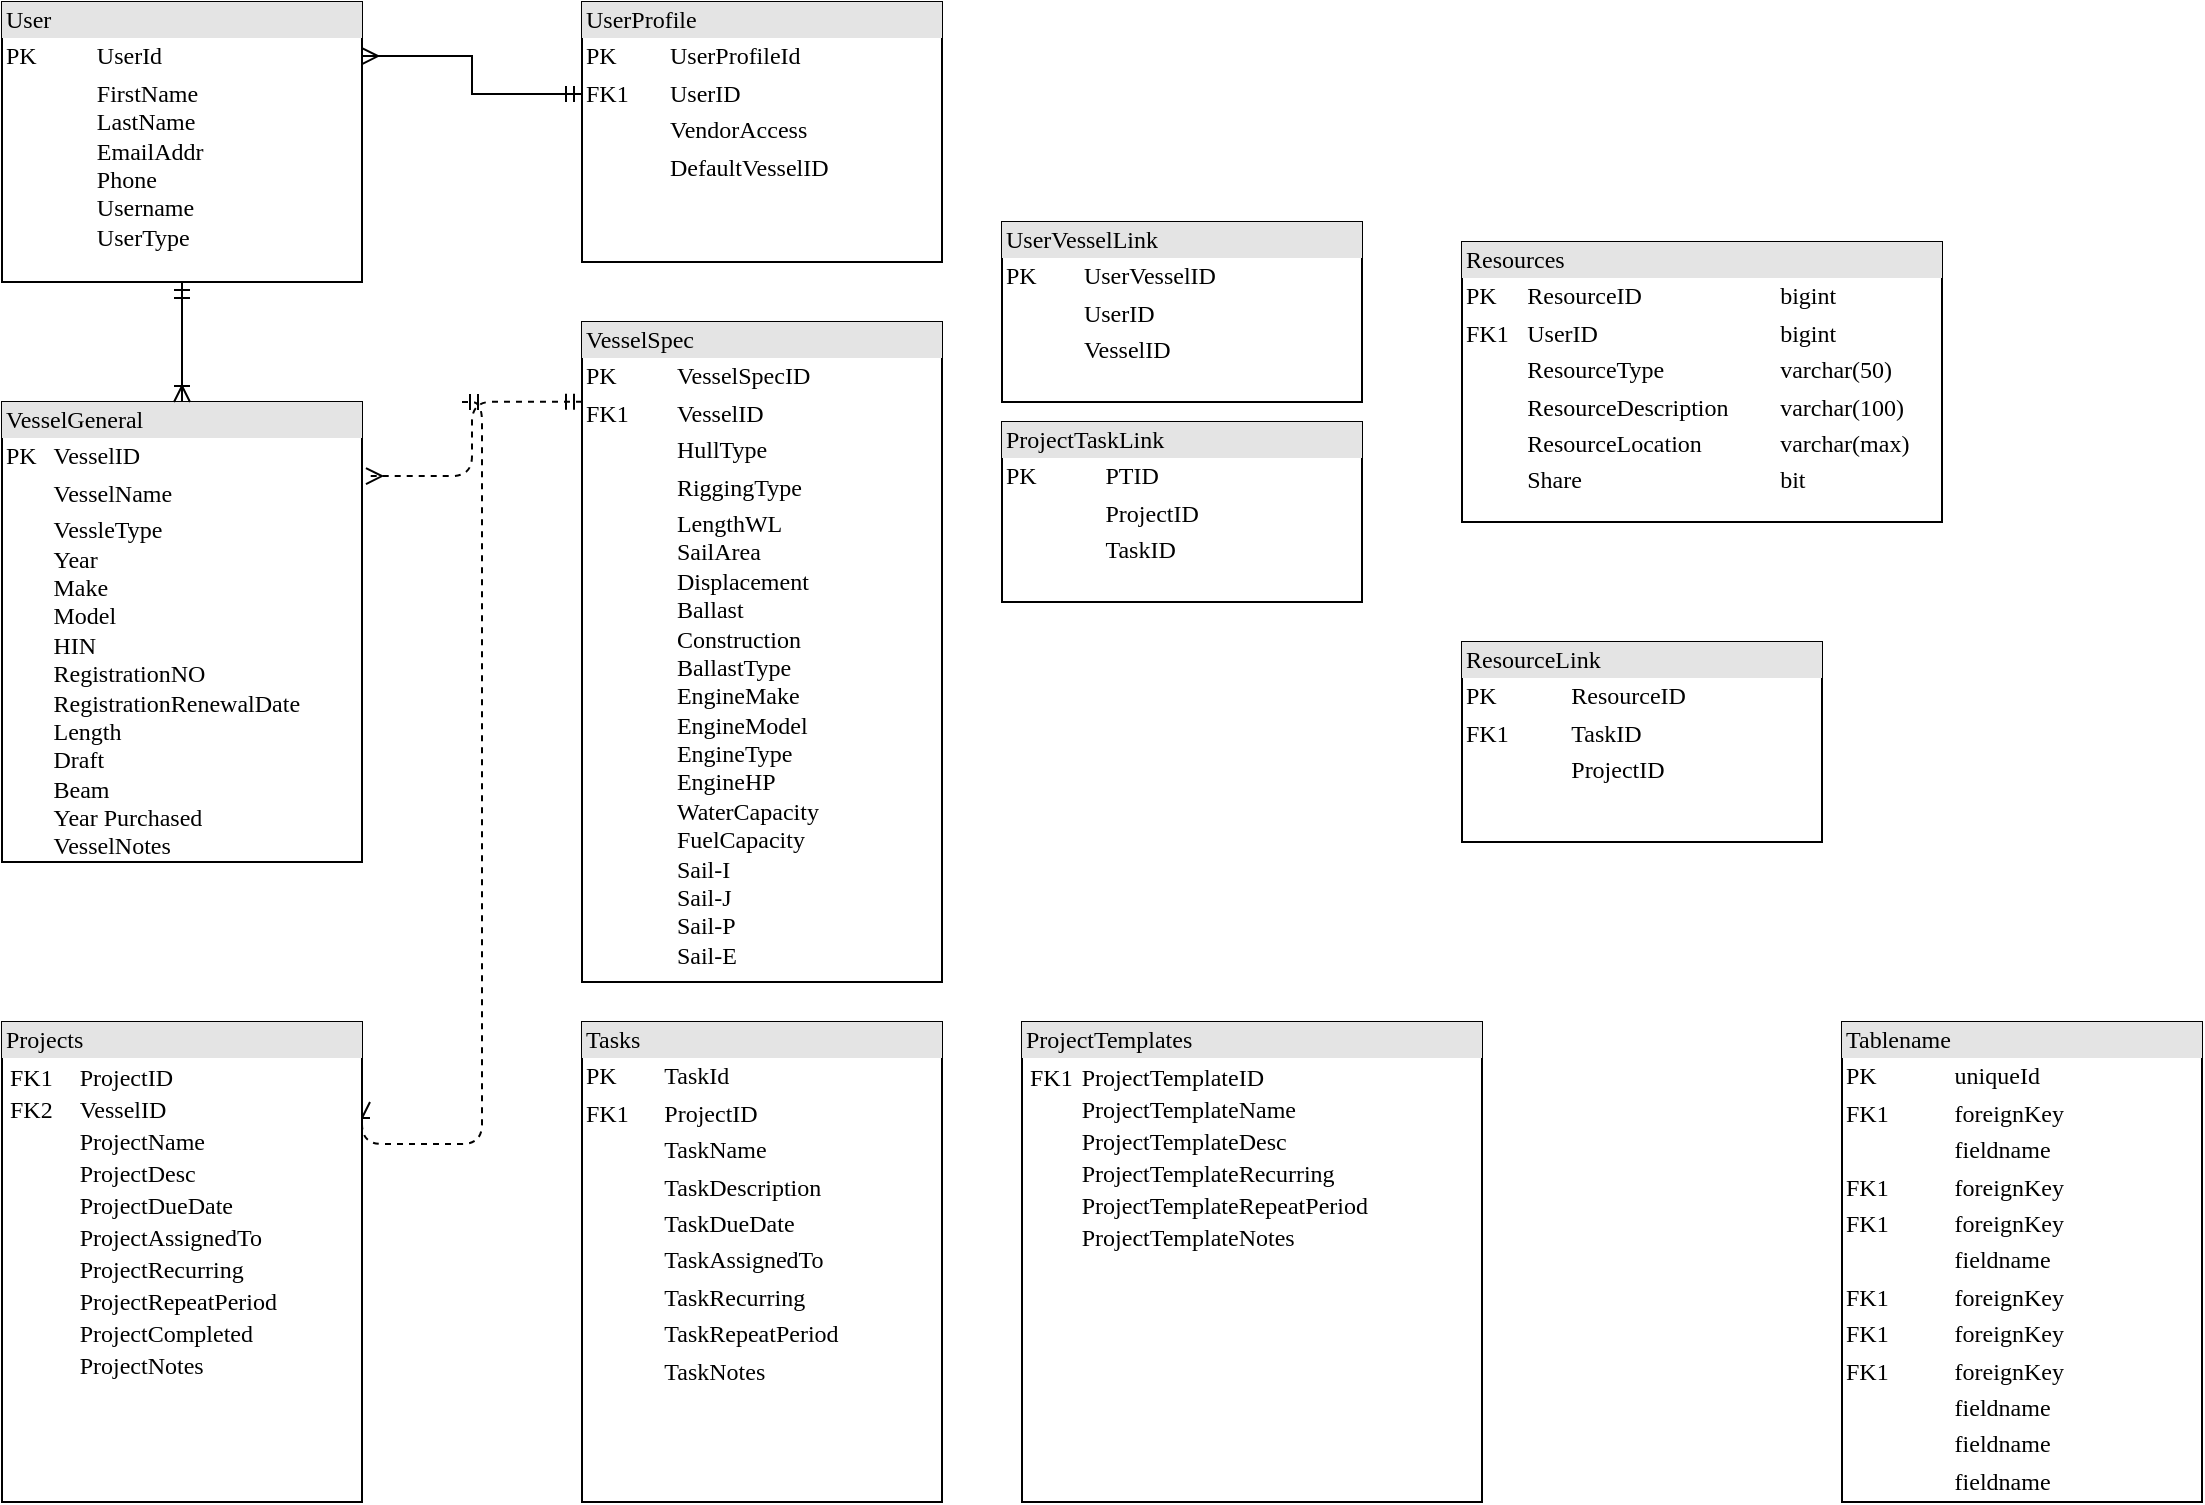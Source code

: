 <mxfile version="13.8.0" type="github">
  <diagram name="Page-1" id="2ca16b54-16f6-2749-3443-fa8db7711227">
    <mxGraphModel dx="1422" dy="800" grid="1" gridSize="10" guides="1" tooltips="1" connect="1" arrows="1" fold="1" page="1" pageScale="1" pageWidth="1100" pageHeight="850" background="#ffffff" math="0" shadow="0">
      <root>
        <mxCell id="0" />
        <mxCell id="1" parent="0" />
        <mxCell id="2ed32ef02a7f4228-1" value="&lt;div style=&quot;box-sizing: border-box ; width: 100% ; background: #e4e4e4 ; padding: 2px&quot;&gt;User&lt;/div&gt;&lt;table style=&quot;width: 100% ; font-size: 1em&quot; cellpadding=&quot;2&quot; cellspacing=&quot;0&quot;&gt;&lt;tbody&gt;&lt;tr&gt;&lt;td&gt;PK&lt;/td&gt;&lt;td&gt;UserId&lt;/td&gt;&lt;/tr&gt;&lt;tr&gt;&lt;td&gt;&lt;br&gt;&lt;/td&gt;&lt;td&gt;FirstName&lt;br&gt;LastName&lt;br&gt;EmailAddr&lt;br&gt;Phone&lt;br&gt;Username&lt;br&gt;UserType&lt;/td&gt;&lt;/tr&gt;&lt;tr&gt;&lt;td&gt;&lt;/td&gt;&lt;td&gt;&lt;br&gt;&lt;/td&gt;&lt;/tr&gt;&lt;/tbody&gt;&lt;/table&gt;" style="verticalAlign=top;align=left;overflow=fill;html=1;rounded=0;shadow=0;comic=0;labelBackgroundColor=none;strokeWidth=1;fontFamily=Verdana;fontSize=12" parent="1" vertex="1">
          <mxGeometry x="110" y="50" width="180" height="140" as="geometry" />
        </mxCell>
        <mxCell id="2ed32ef02a7f4228-19" style="edgeStyle=orthogonalEdgeStyle;html=1;dashed=1;labelBackgroundColor=none;startArrow=ERmandOne;endArrow=ERoneToMany;fontFamily=Verdana;fontSize=12;align=left;entryX=1;entryY=0.25;entryDx=0;entryDy=0;" parent="1" edge="1">
          <mxGeometry relative="1" as="geometry">
            <Array as="points">
              <mxPoint x="350" y="250" />
              <mxPoint x="350" y="621" />
              <mxPoint x="290" y="621" />
            </Array>
            <mxPoint x="340" y="250" as="sourcePoint" />
            <mxPoint x="290" y="600" as="targetPoint" />
          </mxGeometry>
        </mxCell>
        <mxCell id="2ed32ef02a7f4228-22" style="edgeStyle=orthogonalEdgeStyle;html=1;dashed=1;labelBackgroundColor=none;startArrow=ERmandOne;endArrow=ERmany;fontFamily=Verdana;fontSize=12;align=left;entryX=1.011;entryY=0.161;entryDx=0;entryDy=0;entryPerimeter=0;exitX=0;exitY=0.121;exitDx=0;exitDy=0;exitPerimeter=0;startFill=0;endFill=0;" parent="1" source="2ed32ef02a7f4228-8" target="2ed32ef02a7f4228-5" edge="1">
          <mxGeometry relative="1" as="geometry">
            <mxPoint x="290" y="585" as="targetPoint" />
            <Array as="points" />
          </mxGeometry>
        </mxCell>
        <mxCell id="2ed32ef02a7f4228-5" value="&lt;div style=&quot;box-sizing: border-box ; width: 100% ; background: #e4e4e4 ; padding: 2px&quot;&gt;VesselGeneral&lt;/div&gt;&lt;table style=&quot;width: 100% ; font-size: 1em&quot; cellpadding=&quot;2&quot; cellspacing=&quot;0&quot;&gt;&lt;tbody&gt;&lt;tr&gt;&lt;td&gt;PK&lt;/td&gt;&lt;td&gt;VesselID&lt;/td&gt;&lt;/tr&gt;&lt;tr&gt;&lt;td&gt;&lt;br&gt;&lt;/td&gt;&lt;td&gt;VesselName&lt;/td&gt;&lt;/tr&gt;&lt;tr&gt;&lt;td&gt;&lt;/td&gt;&lt;td&gt;VessleType&lt;br&gt;Year&lt;br&gt;Make&lt;br&gt;Model&lt;br&gt;HIN&lt;br&gt;RegistrationNO&lt;br&gt;RegistrationRenewalDate&lt;br&gt;Length&lt;br&gt;Draft&lt;br&gt;Beam&lt;br&gt;Year Purchased&lt;br&gt;VesselNotes&lt;br&gt;&lt;br&gt;&lt;br&gt;&lt;br&gt;&lt;/td&gt;&lt;/tr&gt;&lt;/tbody&gt;&lt;/table&gt;" style="verticalAlign=top;align=left;overflow=fill;html=1;rounded=0;shadow=0;comic=0;labelBackgroundColor=none;strokeWidth=1;fontFamily=Verdana;fontSize=12" parent="1" vertex="1">
          <mxGeometry x="110" y="250" width="180" height="230" as="geometry" />
        </mxCell>
        <mxCell id="2ed32ef02a7f4228-8" value="&lt;div style=&quot;box-sizing: border-box ; width: 100% ; background: #e4e4e4 ; padding: 2px&quot;&gt;VesselSpec&lt;/div&gt;&lt;table style=&quot;width: 100% ; font-size: 1em&quot; cellpadding=&quot;2&quot; cellspacing=&quot;0&quot;&gt;&lt;tbody&gt;&lt;tr&gt;&lt;td&gt;PK&lt;/td&gt;&lt;td&gt;VesselSpecID&lt;/td&gt;&lt;/tr&gt;&lt;tr&gt;&lt;td&gt;FK1&lt;/td&gt;&lt;td&gt;VesselID&lt;/td&gt;&lt;/tr&gt;&lt;tr&gt;&lt;td&gt;&lt;/td&gt;&lt;td&gt;HullType&lt;/td&gt;&lt;/tr&gt;&lt;tr&gt;&lt;td&gt;&lt;br&gt;&lt;/td&gt;&lt;td&gt;RiggingType&lt;/td&gt;&lt;/tr&gt;&lt;tr&gt;&lt;td&gt;&lt;/td&gt;&lt;td&gt;LengthWL&lt;br&gt;SailArea&lt;br&gt;Displacement&lt;br&gt;Ballast&lt;br&gt;Construction&lt;br&gt;BallastType&lt;br&gt;EngineMake&lt;br&gt;EngineModel&lt;br&gt;EngineType&lt;br&gt;EngineHP&lt;br&gt;WaterCapacity&lt;br&gt;FuelCapacity&lt;br&gt;Sail-I&lt;br&gt;Sail-J&lt;br&gt;Sail-P&lt;br&gt;Sail-E&lt;/td&gt;&lt;/tr&gt;&lt;/tbody&gt;&lt;/table&gt;" style="verticalAlign=top;align=left;overflow=fill;html=1;rounded=0;shadow=0;comic=0;labelBackgroundColor=none;strokeWidth=1;fontFamily=Verdana;fontSize=12" parent="1" vertex="1">
          <mxGeometry x="400" y="210" width="180" height="330" as="geometry" />
        </mxCell>
        <mxCell id="2ed32ef02a7f4228-9" value="&lt;div style=&quot;box-sizing: border-box ; width: 100% ; background: #e4e4e4 ; padding: 2px&quot;&gt;UserVesselLink&lt;/div&gt;&lt;table style=&quot;width: 100% ; font-size: 1em&quot; cellpadding=&quot;2&quot; cellspacing=&quot;0&quot;&gt;&lt;tbody&gt;&lt;tr&gt;&lt;td&gt;PK&lt;/td&gt;&lt;td&gt;UserVesselID&lt;/td&gt;&lt;/tr&gt;&lt;tr&gt;&lt;td&gt;&lt;/td&gt;&lt;td&gt;UserID&lt;/td&gt;&lt;/tr&gt;&lt;tr&gt;&lt;td&gt;&lt;/td&gt;&lt;td&gt;VesselID&lt;/td&gt;&lt;/tr&gt;&lt;/tbody&gt;&lt;/table&gt;" style="verticalAlign=top;align=left;overflow=fill;html=1;rounded=0;shadow=0;comic=0;labelBackgroundColor=none;strokeWidth=1;fontFamily=Verdana;fontSize=12" parent="1" vertex="1">
          <mxGeometry x="610" y="160" width="180" height="90" as="geometry" />
        </mxCell>
        <mxCell id="2ed32ef02a7f4228-10" value="&lt;div style=&quot;box-sizing: border-box ; width: 100% ; background: #e4e4e4 ; padding: 2px&quot;&gt;Tablename&lt;/div&gt;&lt;table style=&quot;width: 100% ; font-size: 1em&quot; cellpadding=&quot;2&quot; cellspacing=&quot;0&quot;&gt;&lt;tbody&gt;&lt;tr&gt;&lt;td&gt;PK&lt;/td&gt;&lt;td&gt;uniqueId&lt;/td&gt;&lt;/tr&gt;&lt;tr&gt;&lt;td&gt;FK1&lt;/td&gt;&lt;td&gt;foreignKey&lt;/td&gt;&lt;/tr&gt;&lt;tr&gt;&lt;td&gt;&lt;/td&gt;&lt;td&gt;fieldname&lt;/td&gt;&lt;/tr&gt;&lt;tr&gt;&lt;td&gt;FK1&lt;br&gt;&lt;/td&gt;&lt;td&gt;foreignKey&lt;br&gt;&lt;/td&gt;&lt;/tr&gt;&lt;tr&gt;&lt;td&gt;FK1&lt;br&gt;&lt;/td&gt;&lt;td&gt;foreignKey&lt;br&gt;&lt;/td&gt;&lt;/tr&gt;&lt;tr&gt;&lt;td&gt;&lt;br&gt;&lt;/td&gt;&lt;td&gt;fieldname&lt;br&gt;&lt;/td&gt;&lt;/tr&gt;&lt;tr&gt;&lt;td&gt;FK1&lt;br&gt;&lt;/td&gt;&lt;td&gt;foreignKey&lt;br&gt;&lt;/td&gt;&lt;/tr&gt;&lt;tr&gt;&lt;td&gt;FK1&lt;br&gt;&lt;/td&gt;&lt;td&gt;foreignKey&lt;br&gt;&lt;/td&gt;&lt;/tr&gt;&lt;tr&gt;&lt;td&gt;FK1&lt;br&gt;&lt;/td&gt;&lt;td&gt;foreignKey&lt;br&gt;&lt;/td&gt;&lt;/tr&gt;&lt;tr&gt;&lt;td&gt;&lt;br&gt;&lt;/td&gt;&lt;td&gt;fieldname&lt;br&gt;&lt;/td&gt;&lt;/tr&gt;&lt;tr&gt;&lt;td&gt;&lt;br&gt;&lt;/td&gt;&lt;td&gt;fieldname&lt;br&gt;&lt;/td&gt;&lt;/tr&gt;&lt;tr&gt;&lt;td&gt;&lt;br&gt;&lt;/td&gt;&lt;td&gt;fieldname&lt;br&gt;&lt;/td&gt;&lt;/tr&gt;&lt;/tbody&gt;&lt;/table&gt;" style="verticalAlign=top;align=left;overflow=fill;html=1;rounded=0;shadow=0;comic=0;labelBackgroundColor=none;strokeWidth=1;fontFamily=Verdana;fontSize=12" parent="1" vertex="1">
          <mxGeometry x="1030" y="560" width="180" height="240" as="geometry" />
        </mxCell>
        <mxCell id="2ed32ef02a7f4228-11" value="&lt;div style=&quot;box-sizing: border-box ; width: 100% ; background: #e4e4e4 ; padding: 2px&quot;&gt;ProjectTaskLink&lt;/div&gt;&lt;table style=&quot;width: 100% ; font-size: 1em&quot; cellpadding=&quot;2&quot; cellspacing=&quot;0&quot;&gt;&lt;tbody&gt;&lt;tr&gt;&lt;td&gt;PK&lt;/td&gt;&lt;td&gt;PTID&lt;/td&gt;&lt;/tr&gt;&lt;tr&gt;&lt;td&gt;&lt;br&gt;&lt;/td&gt;&lt;td&gt;ProjectID&lt;/td&gt;&lt;/tr&gt;&lt;tr&gt;&lt;td&gt;&lt;/td&gt;&lt;td&gt;TaskID&lt;/td&gt;&lt;/tr&gt;&lt;/tbody&gt;&lt;/table&gt;" style="verticalAlign=top;align=left;overflow=fill;html=1;rounded=0;shadow=0;comic=0;labelBackgroundColor=none;strokeWidth=1;fontFamily=Verdana;fontSize=12" parent="1" vertex="1">
          <mxGeometry x="610" y="260" width="180" height="90" as="geometry" />
        </mxCell>
        <mxCell id="2ed32ef02a7f4228-13" value="" style="edgeStyle=orthogonalEdgeStyle;html=1;endArrow=ERoneToMany;startArrow=ERmandOne;labelBackgroundColor=none;fontFamily=Verdana;fontSize=12;align=left;exitX=0.5;exitY=1;entryX=0.5;entryY=0;" parent="1" source="2ed32ef02a7f4228-1" target="2ed32ef02a7f4228-5" edge="1">
          <mxGeometry width="100" height="100" relative="1" as="geometry">
            <mxPoint x="350" y="370" as="sourcePoint" />
            <mxPoint x="450" y="270" as="targetPoint" />
          </mxGeometry>
        </mxCell>
        <mxCell id="KJobEhFZfpMi85MwYcCg-4" style="edgeStyle=orthogonalEdgeStyle;rounded=0;orthogonalLoop=1;jettySize=auto;html=1;entryX=1;entryY=0.193;entryDx=0;entryDy=0;entryPerimeter=0;exitX=0;exitY=0.354;exitDx=0;exitDy=0;exitPerimeter=0;endArrow=ERmany;endFill=0;startArrow=ERmandOne;startFill=0;" edge="1" parent="1" source="KJobEhFZfpMi85MwYcCg-2" target="2ed32ef02a7f4228-1">
          <mxGeometry relative="1" as="geometry" />
        </mxCell>
        <mxCell id="KJobEhFZfpMi85MwYcCg-2" value="&lt;div style=&quot;box-sizing: border-box ; width: 100% ; background: #e4e4e4 ; padding: 2px&quot;&gt;UserProfile&lt;/div&gt;&lt;table style=&quot;width: 100% ; font-size: 1em&quot; cellpadding=&quot;2&quot; cellspacing=&quot;0&quot;&gt;&lt;tbody&gt;&lt;tr&gt;&lt;td&gt;PK&lt;/td&gt;&lt;td&gt;UserProfileId&lt;/td&gt;&lt;/tr&gt;&lt;tr&gt;&lt;td&gt;FK1&lt;/td&gt;&lt;td&gt;UserID&lt;/td&gt;&lt;/tr&gt;&lt;tr&gt;&lt;td&gt;&lt;/td&gt;&lt;td&gt;VendorAccess&lt;/td&gt;&lt;/tr&gt;&lt;tr&gt;&lt;td&gt;&lt;br&gt;&lt;/td&gt;&lt;td&gt;DefaultVesselID&lt;/td&gt;&lt;/tr&gt;&lt;tr&gt;&lt;td&gt;&lt;br&gt;&lt;/td&gt;&lt;td&gt;&lt;br&gt;&lt;/td&gt;&lt;/tr&gt;&lt;/tbody&gt;&lt;/table&gt;" style="verticalAlign=top;align=left;overflow=fill;html=1;rounded=0;shadow=0;comic=0;labelBackgroundColor=none;strokeWidth=1;fontFamily=Verdana;fontSize=12" vertex="1" parent="1">
          <mxGeometry x="400" y="50" width="180" height="130" as="geometry" />
        </mxCell>
        <mxCell id="KJobEhFZfpMi85MwYcCg-8" value="&lt;div style=&quot;box-sizing: border-box ; width: 100% ; background: #e4e4e4 ; padding: 2px&quot;&gt;Projects&lt;/div&gt;&lt;table style=&quot;width: 100% ; font-size: 1em&quot; cellpadding=&quot;2&quot; cellspacing=&quot;0&quot;&gt;&lt;tbody&gt;&lt;tr&gt;&lt;td&gt;&lt;table cellpadding=&quot;2&quot; cellspacing=&quot;0&quot; style=&quot;font-size: 1em ; width: 176px&quot;&gt;&lt;tbody style=&quot;line-height: 12px&quot;&gt;&lt;tr&gt;&lt;td&gt;FK1&lt;/td&gt;&lt;td&gt;&lt;span style=&quot;background-color: rgb(255 , 255 , 255)&quot;&gt;ProjectID&lt;/span&gt;&lt;/td&gt;&lt;/tr&gt;&lt;tr&gt;&lt;td&gt;FK2&lt;/td&gt;&lt;td&gt;&lt;span style=&quot;background-color: rgb(255 , 255 , 255)&quot;&gt;VesselID&lt;/span&gt;&lt;/td&gt;&lt;/tr&gt;&lt;tr&gt;&lt;td&gt;&lt;br&gt;&lt;/td&gt;&lt;td&gt;ProjectName&lt;/td&gt;&lt;/tr&gt;&lt;tr&gt;&lt;td&gt;&lt;br&gt;&lt;/td&gt;&lt;td&gt;ProjectDesc&lt;/td&gt;&lt;/tr&gt;&lt;tr&gt;&lt;td&gt;&lt;br&gt;&lt;/td&gt;&lt;td&gt;ProjectDueDate&lt;/td&gt;&lt;/tr&gt;&lt;tr&gt;&lt;td&gt;&lt;br&gt;&lt;/td&gt;&lt;td&gt;ProjectAssignedTo&lt;/td&gt;&lt;/tr&gt;&lt;tr&gt;&lt;td&gt;&lt;br&gt;&lt;/td&gt;&lt;td&gt;ProjectRecurring&lt;/td&gt;&lt;/tr&gt;&lt;tr&gt;&lt;td&gt;&lt;br&gt;&lt;/td&gt;&lt;td&gt;&lt;span style=&quot;background-color: rgb(255 , 255 , 255)&quot;&gt;ProjectRepeatPeriod&lt;/span&gt;&lt;/td&gt;&lt;/tr&gt;&lt;tr&gt;&lt;td&gt;&lt;br&gt;&lt;/td&gt;&lt;td&gt;ProjectCompleted&lt;/td&gt;&lt;/tr&gt;&lt;tr&gt;&lt;td&gt;&lt;br&gt;&lt;/td&gt;&lt;td&gt;ProjectNotes&lt;/td&gt;&lt;/tr&gt;&lt;/tbody&gt;&lt;/table&gt;&lt;/td&gt;&lt;td&gt;&lt;/td&gt;&lt;/tr&gt;&lt;tr&gt;&lt;td&gt;&lt;br&gt;&lt;/td&gt;&lt;td&gt;fieldname&lt;br&gt;&lt;/td&gt;&lt;/tr&gt;&lt;tr&gt;&lt;td&gt;&lt;br&gt;&lt;/td&gt;&lt;td&gt;fieldname&lt;br&gt;&lt;/td&gt;&lt;/tr&gt;&lt;tr&gt;&lt;td&gt;&lt;br&gt;&lt;/td&gt;&lt;td&gt;fieldname&lt;br&gt;&lt;/td&gt;&lt;/tr&gt;&lt;/tbody&gt;&lt;/table&gt;" style="verticalAlign=top;align=left;overflow=fill;html=1;rounded=0;shadow=0;comic=0;labelBackgroundColor=none;strokeWidth=1;fontFamily=Verdana;fontSize=12" vertex="1" parent="1">
          <mxGeometry x="110" y="560" width="180" height="240" as="geometry" />
        </mxCell>
        <mxCell id="KJobEhFZfpMi85MwYcCg-45" value="&lt;div style=&quot;box-sizing: border-box ; width: 100% ; background: #e4e4e4 ; padding: 2px&quot;&gt;ProjectTemplates&lt;/div&gt;&lt;table style=&quot;width: 100% ; font-size: 1em&quot; cellpadding=&quot;2&quot; cellspacing=&quot;0&quot;&gt;&lt;tbody&gt;&lt;tr&gt;&lt;td&gt;&lt;table cellpadding=&quot;2&quot; cellspacing=&quot;0&quot; style=&quot;font-size: 1em ; width: 176px&quot;&gt;&lt;tbody style=&quot;line-height: 12px&quot;&gt;&lt;tr&gt;&lt;td&gt;FK1&lt;/td&gt;&lt;td&gt;&lt;span style=&quot;background-color: rgb(255 , 255 , 255)&quot;&gt;ProjectTemplateID&lt;/span&gt;&lt;/td&gt;&lt;/tr&gt;&lt;tr&gt;&lt;td&gt;&lt;br&gt;&lt;/td&gt;&lt;td&gt;ProjectTemplateName&lt;/td&gt;&lt;/tr&gt;&lt;tr&gt;&lt;td&gt;&lt;br&gt;&lt;/td&gt;&lt;td&gt;ProjectTemplateDesc&lt;/td&gt;&lt;/tr&gt;&lt;tr&gt;&lt;td&gt;&lt;br&gt;&lt;/td&gt;&lt;td&gt;ProjectTemplateRecurring&lt;/td&gt;&lt;/tr&gt;&lt;tr&gt;&lt;td&gt;&lt;br&gt;&lt;/td&gt;&lt;td&gt;&lt;span style=&quot;background-color: rgb(255 , 255 , 255)&quot;&gt;ProjectTemplateRepeatPeriod&lt;/span&gt;&lt;/td&gt;&lt;/tr&gt;&lt;tr&gt;&lt;td&gt;&lt;br&gt;&lt;/td&gt;&lt;td&gt;ProjectTemplateNotes&lt;/td&gt;&lt;/tr&gt;&lt;/tbody&gt;&lt;/table&gt;&lt;/td&gt;&lt;td&gt;&lt;/td&gt;&lt;/tr&gt;&lt;/tbody&gt;&lt;/table&gt;" style="verticalAlign=top;align=left;overflow=fill;html=1;rounded=0;shadow=0;comic=0;labelBackgroundColor=none;strokeWidth=1;fontFamily=Verdana;fontSize=12" vertex="1" parent="1">
          <mxGeometry x="620" y="560" width="230" height="240" as="geometry" />
        </mxCell>
        <mxCell id="KJobEhFZfpMi85MwYcCg-46" value="&lt;div style=&quot;box-sizing: border-box ; width: 100% ; background: #e4e4e4 ; padding: 2px&quot;&gt;Tasks&lt;/div&gt;&lt;table style=&quot;width: 100% ; font-size: 1em&quot; cellpadding=&quot;2&quot; cellspacing=&quot;0&quot;&gt;&lt;tbody&gt;&lt;tr&gt;&lt;td&gt;PK&lt;/td&gt;&lt;td&gt;TaskId&lt;/td&gt;&lt;/tr&gt;&lt;tr&gt;&lt;td&gt;FK1&lt;/td&gt;&lt;td&gt;ProjectID&lt;/td&gt;&lt;/tr&gt;&lt;tr&gt;&lt;td&gt;&lt;/td&gt;&lt;td&gt;TaskName&lt;/td&gt;&lt;/tr&gt;&lt;tr&gt;&lt;td&gt;&lt;br&gt;&lt;/td&gt;&lt;td&gt;TaskDescription&lt;/td&gt;&lt;/tr&gt;&lt;tr&gt;&lt;td&gt;&lt;br&gt;&lt;/td&gt;&lt;td&gt;TaskDueDate&lt;br&gt;&lt;/td&gt;&lt;/tr&gt;&lt;tr&gt;&lt;td&gt;&lt;br&gt;&lt;/td&gt;&lt;td&gt;TaskAssignedTo&lt;/td&gt;&lt;/tr&gt;&lt;tr&gt;&lt;td&gt;&lt;br&gt;&lt;/td&gt;&lt;td&gt;TaskRecurring&lt;/td&gt;&lt;/tr&gt;&lt;tr&gt;&lt;td&gt;&lt;br&gt;&lt;/td&gt;&lt;td&gt;TaskRepeatPeriod&lt;/td&gt;&lt;/tr&gt;&lt;tr&gt;&lt;td&gt;&lt;br&gt;&lt;/td&gt;&lt;td&gt;TaskNotes&lt;br&gt;&lt;/td&gt;&lt;/tr&gt;&lt;/tbody&gt;&lt;/table&gt;" style="verticalAlign=top;align=left;overflow=fill;html=1;rounded=0;shadow=0;comic=0;labelBackgroundColor=none;strokeWidth=1;fontFamily=Verdana;fontSize=12" vertex="1" parent="1">
          <mxGeometry x="400" y="560" width="180" height="240" as="geometry" />
        </mxCell>
        <mxCell id="KJobEhFZfpMi85MwYcCg-47" value="&lt;div style=&quot;box-sizing: border-box ; width: 100% ; background: #e4e4e4 ; padding: 2px&quot;&gt;Resources&lt;/div&gt;&lt;table style=&quot;width: 100% ; font-size: 1em&quot; cellpadding=&quot;2&quot; cellspacing=&quot;0&quot;&gt;&lt;tbody&gt;&lt;tr&gt;&lt;td&gt;PK&lt;/td&gt;&lt;td&gt;ResourceID&lt;/td&gt;&lt;td&gt;bigint&lt;/td&gt;&lt;/tr&gt;&lt;tr&gt;&lt;td&gt;FK1&lt;/td&gt;&lt;td&gt;UserID&lt;/td&gt;&lt;td&gt;bigint&lt;/td&gt;&lt;/tr&gt;&lt;tr&gt;&lt;td&gt;&lt;/td&gt;&lt;td&gt;ResourceType&lt;/td&gt;&lt;td&gt;varchar(50)&lt;/td&gt;&lt;/tr&gt;&lt;tr&gt;&lt;td&gt;&lt;br&gt;&lt;/td&gt;&lt;td&gt;ResourceDescription&lt;/td&gt;&lt;td&gt;varchar(100)&lt;/td&gt;&lt;/tr&gt;&lt;tr&gt;&lt;td&gt;&lt;br&gt;&lt;/td&gt;&lt;td&gt;ResourceLocation&lt;/td&gt;&lt;td&gt;varchar(max)&lt;/td&gt;&lt;/tr&gt;&lt;tr&gt;&lt;td&gt;&lt;br&gt;&lt;/td&gt;&lt;td&gt;Share&lt;/td&gt;&lt;td&gt;bit&lt;/td&gt;&lt;/tr&gt;&lt;/tbody&gt;&lt;/table&gt;" style="verticalAlign=top;align=left;overflow=fill;html=1;rounded=0;shadow=0;comic=0;labelBackgroundColor=none;strokeWidth=1;fontFamily=Verdana;fontSize=12" vertex="1" parent="1">
          <mxGeometry x="840" y="170" width="240" height="140" as="geometry" />
        </mxCell>
        <mxCell id="KJobEhFZfpMi85MwYcCg-48" value="&lt;div style=&quot;box-sizing: border-box ; width: 100% ; background: #e4e4e4 ; padding: 2px&quot;&gt;ResourceLink&lt;/div&gt;&lt;table style=&quot;width: 100% ; font-size: 1em&quot; cellpadding=&quot;2&quot; cellspacing=&quot;0&quot;&gt;&lt;tbody&gt;&lt;tr&gt;&lt;td&gt;PK&lt;/td&gt;&lt;td&gt;ResourceID&lt;/td&gt;&lt;/tr&gt;&lt;tr&gt;&lt;td&gt;FK1&lt;/td&gt;&lt;td&gt;TaskID&lt;/td&gt;&lt;/tr&gt;&lt;tr&gt;&lt;td&gt;&lt;/td&gt;&lt;td&gt;ProjectID&lt;/td&gt;&lt;/tr&gt;&lt;tr&gt;&lt;td&gt;&lt;br&gt;&lt;/td&gt;&lt;td&gt;&lt;br&gt;&lt;/td&gt;&lt;/tr&gt;&lt;/tbody&gt;&lt;/table&gt;" style="verticalAlign=top;align=left;overflow=fill;html=1;rounded=0;shadow=0;comic=0;labelBackgroundColor=none;strokeWidth=1;fontFamily=Verdana;fontSize=12" vertex="1" parent="1">
          <mxGeometry x="840" y="370" width="180" height="100" as="geometry" />
        </mxCell>
      </root>
    </mxGraphModel>
  </diagram>
</mxfile>
